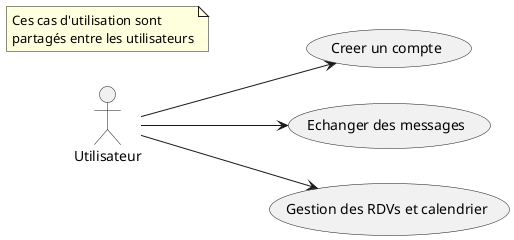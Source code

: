@startuml
left to right direction
(Creer un compte) as (1)
(Echanger des messages) as (2)
(Gestion des RDVs et calendrier) as (3)

Utilisateur --> (1)
Utilisateur --> (2)
Utilisateur --> (3)
note "Ces cas d'utilisation sont\npartagés entre les utilisateurs" as note1
@enduml
